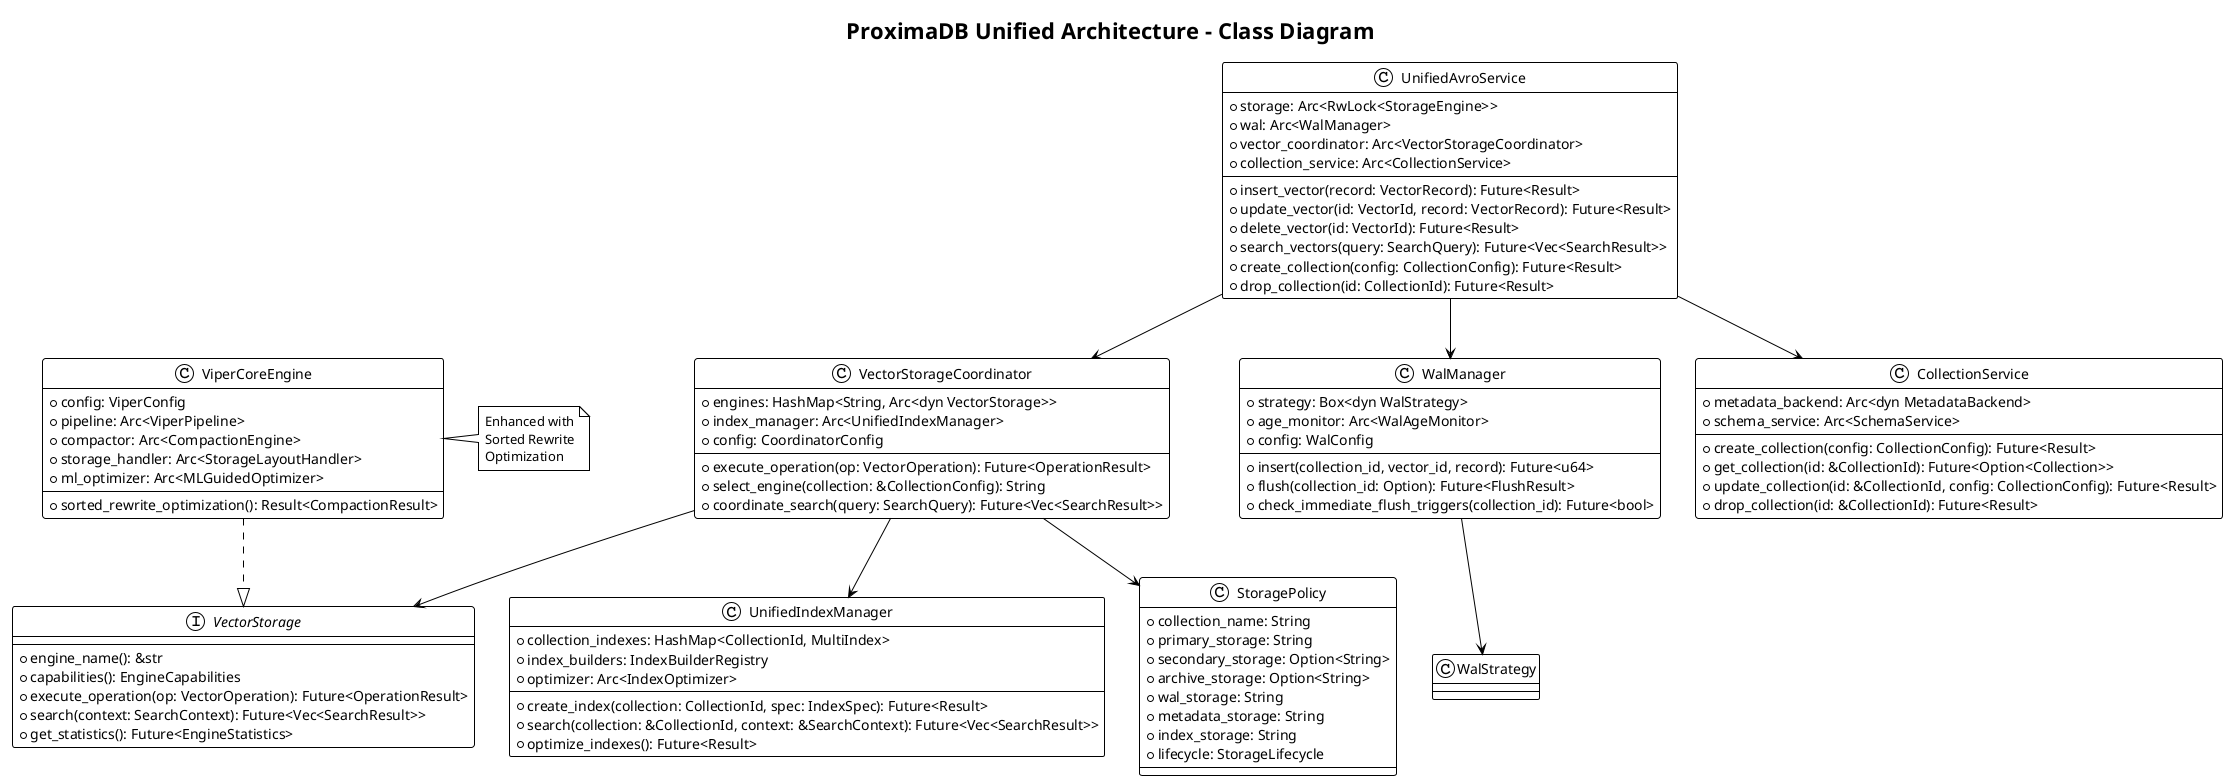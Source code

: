@startuml Unified Architecture
!theme plain
title ProximaDB Unified Architecture - Class Diagram

class UnifiedAvroService {
    +storage: Arc<RwLock<StorageEngine>>
    +wal: Arc<WalManager>
    +vector_coordinator: Arc<VectorStorageCoordinator>
    +collection_service: Arc<CollectionService>
    +insert_vector(record: VectorRecord): Future<Result>
    +update_vector(id: VectorId, record: VectorRecord): Future<Result>
    +delete_vector(id: VectorId): Future<Result>
    +search_vectors(query: SearchQuery): Future<Vec<SearchResult>>
    +create_collection(config: CollectionConfig): Future<Result>
    +drop_collection(id: CollectionId): Future<Result>
}

class VectorStorageCoordinator {
    +engines: HashMap<String, Arc<dyn VectorStorage>>
    +index_manager: Arc<UnifiedIndexManager>
    +config: CoordinatorConfig
    +execute_operation(op: VectorOperation): Future<OperationResult>
    +select_engine(collection: &CollectionConfig): String
    +coordinate_search(query: SearchQuery): Future<Vec<SearchResult>>
}

interface VectorStorage {
    +engine_name(): &str
    +capabilities(): EngineCapabilities
    +execute_operation(op: VectorOperation): Future<OperationResult>
    +search(context: SearchContext): Future<Vec<SearchResult>>
    +get_statistics(): Future<EngineStatistics>
}

class ViperCoreEngine {
    +config: ViperConfig
    +pipeline: Arc<ViperPipeline>
    +compactor: Arc<CompactionEngine>
    +storage_handler: Arc<StorageLayoutHandler>
    +ml_optimizer: Arc<MLGuidedOptimizer>
    +sorted_rewrite_optimization(): Result<CompactionResult>
}

class UnifiedIndexManager {
    +collection_indexes: HashMap<CollectionId, MultiIndex>
    +index_builders: IndexBuilderRegistry
    +optimizer: Arc<IndexOptimizer>
    +create_index(collection: CollectionId, spec: IndexSpec): Future<Result>
    +search(collection: &CollectionId, context: &SearchContext): Future<Vec<SearchResult>>
    +optimize_indexes(): Future<Result>
}

class StoragePolicy {
    +collection_name: String
    +primary_storage: String
    +secondary_storage: Option<String>
    +archive_storage: Option<String>
    +wal_storage: String
    +metadata_storage: String
    +index_storage: String
    +lifecycle: StorageLifecycle
}

class WalManager {
    +strategy: Box<dyn WalStrategy>
    +age_monitor: Arc<WalAgeMonitor>
    +config: WalConfig
    +insert(collection_id, vector_id, record): Future<u64>
    +flush(collection_id: Option<&CollectionId>): Future<FlushResult>
    +check_immediate_flush_triggers(collection_id): Future<bool>
}

class CollectionService {
    +metadata_backend: Arc<dyn MetadataBackend>
    +schema_service: Arc<SchemaService>
    +create_collection(config: CollectionConfig): Future<Result>
    +get_collection(id: &CollectionId): Future<Option<Collection>>
    +update_collection(id: &CollectionId, config: CollectionConfig): Future<Result>
    +drop_collection(id: &CollectionId): Future<Result>
}

' Relationships
UnifiedAvroService --> VectorStorageCoordinator
UnifiedAvroService --> WalManager
UnifiedAvroService --> CollectionService
VectorStorageCoordinator --> VectorStorage
VectorStorageCoordinator --> UnifiedIndexManager
VectorStorageCoordinator --> StoragePolicy
ViperCoreEngine ..|> VectorStorage
WalManager --> WalStrategy

note right of ViperCoreEngine : Enhanced with\nSorted Rewrite\nOptimization

@enduml
